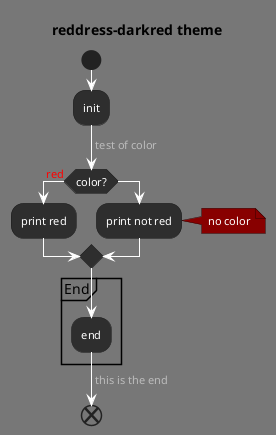 ' Do not edit
' Theme Gallery
' autogenerated by script
'
@startuml
!theme reddress-darkred
title reddress-darkred theme
start
:init;
-> test of color;
if (color?) is (<color:red>red) then
  :print red;
else 
  :print not red;
  note right: no color
endif
partition End {
  :end;
}
-> this is the end;
end
@enduml
